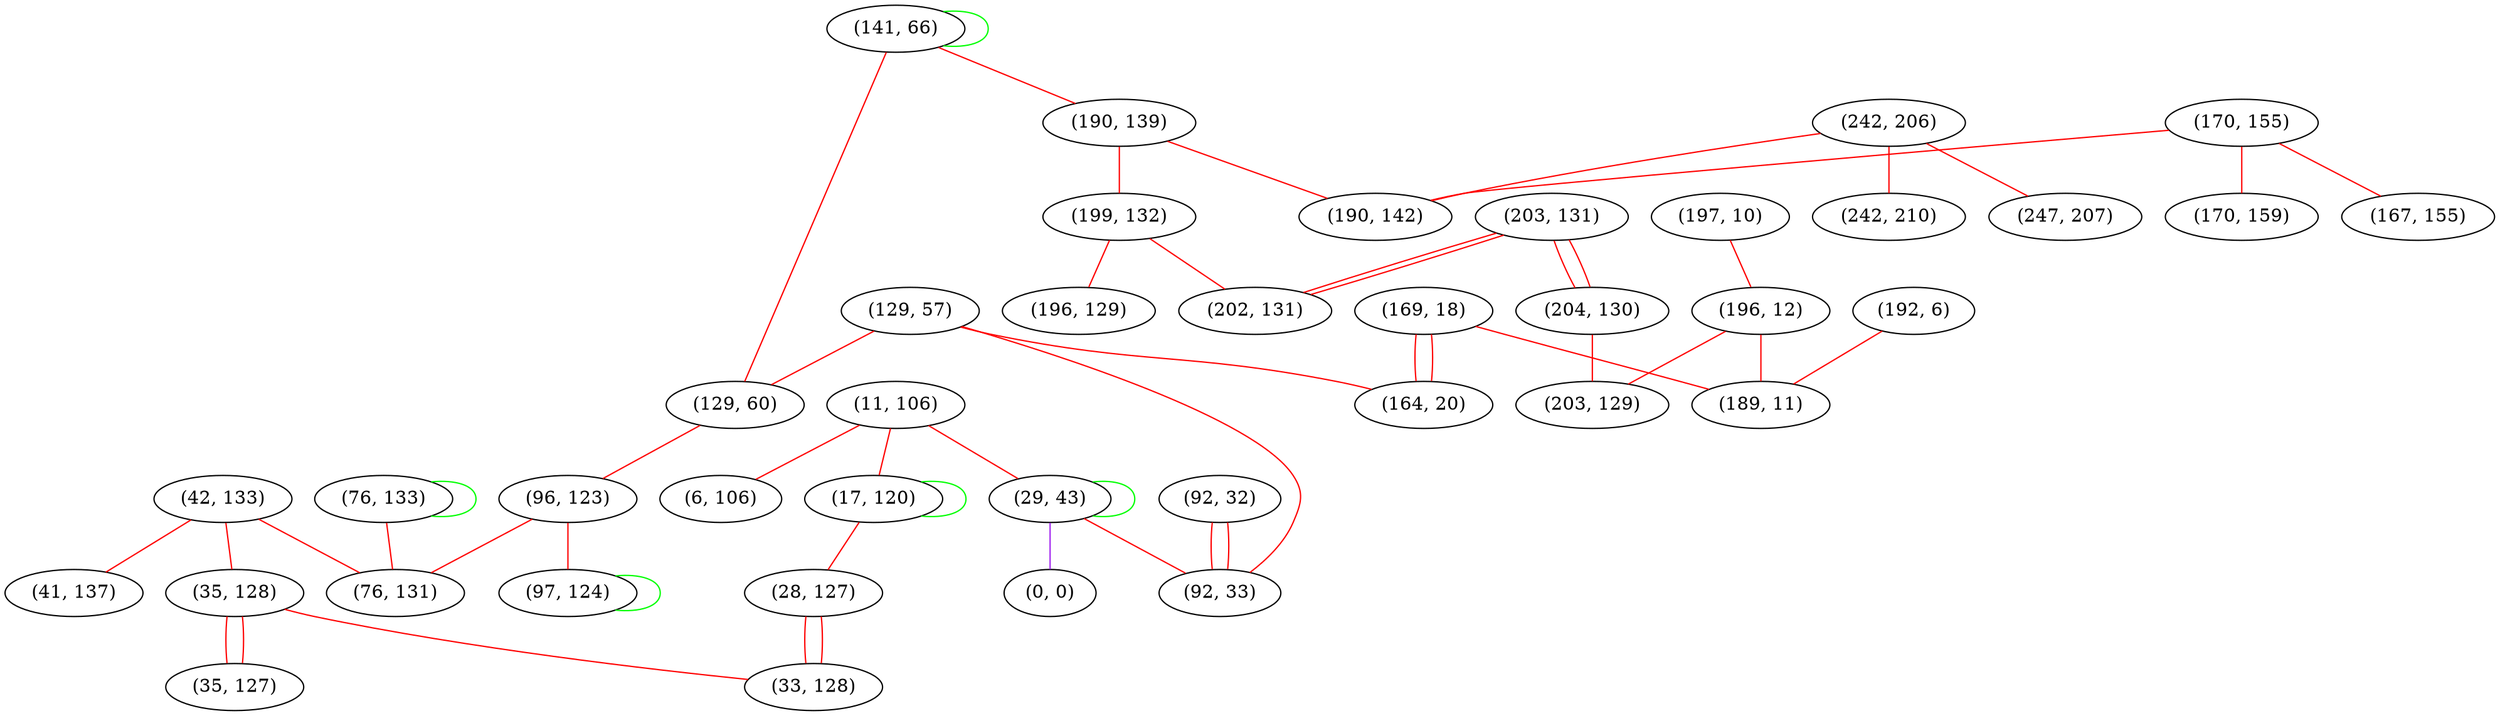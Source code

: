 graph "" {
"(42, 133)";
"(141, 66)";
"(129, 57)";
"(242, 206)";
"(41, 137)";
"(190, 139)";
"(129, 60)";
"(92, 32)";
"(242, 210)";
"(197, 10)";
"(192, 6)";
"(35, 128)";
"(203, 131)";
"(11, 106)";
"(29, 43)";
"(199, 132)";
"(35, 127)";
"(92, 33)";
"(169, 18)";
"(96, 123)";
"(0, 0)";
"(6, 106)";
"(76, 133)";
"(17, 120)";
"(196, 12)";
"(170, 155)";
"(247, 207)";
"(202, 131)";
"(170, 159)";
"(204, 130)";
"(28, 127)";
"(190, 142)";
"(167, 155)";
"(189, 11)";
"(203, 129)";
"(97, 124)";
"(33, 128)";
"(164, 20)";
"(196, 129)";
"(76, 131)";
"(42, 133)" -- "(35, 128)"  [color=red, key=0, weight=1];
"(42, 133)" -- "(41, 137)"  [color=red, key=0, weight=1];
"(42, 133)" -- "(76, 131)"  [color=red, key=0, weight=1];
"(141, 66)" -- "(190, 139)"  [color=red, key=0, weight=1];
"(141, 66)" -- "(141, 66)"  [color=green, key=0, weight=2];
"(141, 66)" -- "(129, 60)"  [color=red, key=0, weight=1];
"(129, 57)" -- "(164, 20)"  [color=red, key=0, weight=1];
"(129, 57)" -- "(92, 33)"  [color=red, key=0, weight=1];
"(129, 57)" -- "(129, 60)"  [color=red, key=0, weight=1];
"(242, 206)" -- "(242, 210)"  [color=red, key=0, weight=1];
"(242, 206)" -- "(247, 207)"  [color=red, key=0, weight=1];
"(242, 206)" -- "(190, 142)"  [color=red, key=0, weight=1];
"(190, 139)" -- "(199, 132)"  [color=red, key=0, weight=1];
"(190, 139)" -- "(190, 142)"  [color=red, key=0, weight=1];
"(129, 60)" -- "(96, 123)"  [color=red, key=0, weight=1];
"(92, 32)" -- "(92, 33)"  [color=red, key=0, weight=1];
"(92, 32)" -- "(92, 33)"  [color=red, key=1, weight=1];
"(197, 10)" -- "(196, 12)"  [color=red, key=0, weight=1];
"(192, 6)" -- "(189, 11)"  [color=red, key=0, weight=1];
"(35, 128)" -- "(35, 127)"  [color=red, key=0, weight=1];
"(35, 128)" -- "(35, 127)"  [color=red, key=1, weight=1];
"(35, 128)" -- "(33, 128)"  [color=red, key=0, weight=1];
"(203, 131)" -- "(204, 130)"  [color=red, key=0, weight=1];
"(203, 131)" -- "(204, 130)"  [color=red, key=1, weight=1];
"(203, 131)" -- "(202, 131)"  [color=red, key=0, weight=1];
"(203, 131)" -- "(202, 131)"  [color=red, key=1, weight=1];
"(11, 106)" -- "(17, 120)"  [color=red, key=0, weight=1];
"(11, 106)" -- "(6, 106)"  [color=red, key=0, weight=1];
"(11, 106)" -- "(29, 43)"  [color=red, key=0, weight=1];
"(29, 43)" -- "(0, 0)"  [color=purple, key=0, weight=4];
"(29, 43)" -- "(92, 33)"  [color=red, key=0, weight=1];
"(29, 43)" -- "(29, 43)"  [color=green, key=0, weight=2];
"(199, 132)" -- "(196, 129)"  [color=red, key=0, weight=1];
"(199, 132)" -- "(202, 131)"  [color=red, key=0, weight=1];
"(169, 18)" -- "(164, 20)"  [color=red, key=0, weight=1];
"(169, 18)" -- "(164, 20)"  [color=red, key=1, weight=1];
"(169, 18)" -- "(189, 11)"  [color=red, key=0, weight=1];
"(96, 123)" -- "(97, 124)"  [color=red, key=0, weight=1];
"(96, 123)" -- "(76, 131)"  [color=red, key=0, weight=1];
"(76, 133)" -- "(76, 133)"  [color=green, key=0, weight=2];
"(76, 133)" -- "(76, 131)"  [color=red, key=0, weight=1];
"(17, 120)" -- "(28, 127)"  [color=red, key=0, weight=1];
"(17, 120)" -- "(17, 120)"  [color=green, key=0, weight=2];
"(196, 12)" -- "(203, 129)"  [color=red, key=0, weight=1];
"(196, 12)" -- "(189, 11)"  [color=red, key=0, weight=1];
"(170, 155)" -- "(170, 159)"  [color=red, key=0, weight=1];
"(170, 155)" -- "(167, 155)"  [color=red, key=0, weight=1];
"(170, 155)" -- "(190, 142)"  [color=red, key=0, weight=1];
"(204, 130)" -- "(203, 129)"  [color=red, key=0, weight=1];
"(28, 127)" -- "(33, 128)"  [color=red, key=0, weight=1];
"(28, 127)" -- "(33, 128)"  [color=red, key=1, weight=1];
"(97, 124)" -- "(97, 124)"  [color=green, key=0, weight=2];
}
